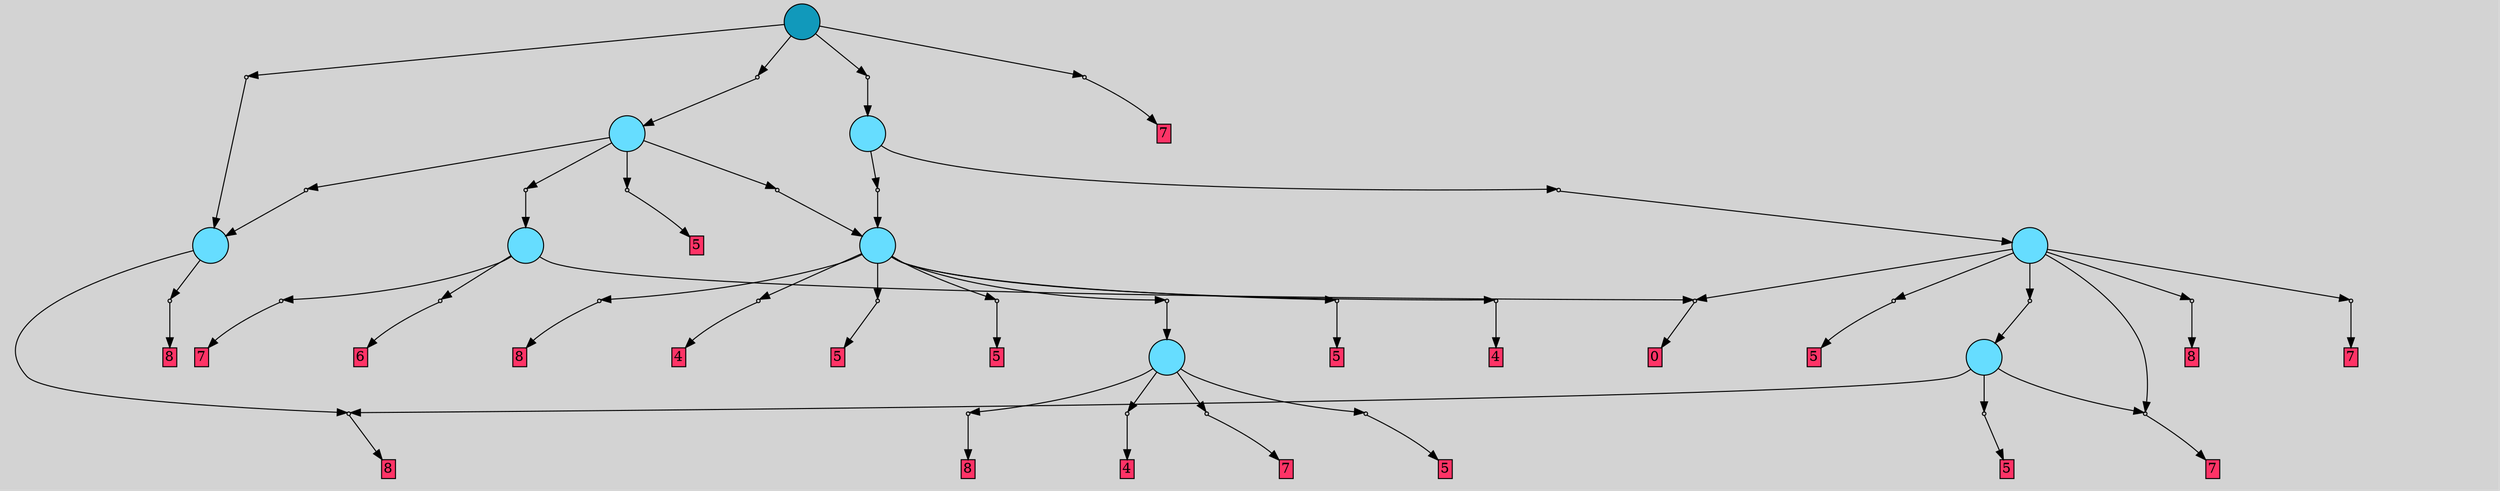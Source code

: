 // File exported with GEGELATI v1.3.1
// On the 2024-04-12 16:13:45
// With the File::TPGGraphDotExporter
digraph{
	graph[pad = "0.212, 0.055" bgcolor = lightgray]
	node[shape=circle style = filled label = ""]
		T0 [fillcolor="#66ddff"]
		T1 [fillcolor="#66ddff"]
		T2 [fillcolor="#66ddff"]
		T3 [fillcolor="#66ddff"]
		T4 [fillcolor="#66ddff"]
		T5 [fillcolor="#66ddff"]
		T6 [fillcolor="#66ddff"]
		T7 [fillcolor="#66ddff"]
		T8 [fillcolor="#1199bb"]
		P0 [fillcolor="#cccccc" shape=point] //
		I0 [shape=box style=invis label="4|0&2|5#2|7&#92;n"]
		P0 -> I0[style=invis]
		A0 [fillcolor="#ff3366" shape=box margin=0.03 width=0 height=0 label="8"]
		T0 -> P0 -> A0
		P1 [fillcolor="#cccccc" shape=point] //
		I1 [shape=box style=invis label="1|0&3|1#1|2&#92;n"]
		P1 -> I1[style=invis]
		A1 [fillcolor="#ff3366" shape=box margin=0.03 width=0 height=0 label="8"]
		T0 -> P1 -> A1
		P2 [fillcolor="#cccccc" shape=point] //
		I2 [shape=box style=invis label="1|0&3|2#1|2&#92;n"]
		P2 -> I2[style=invis]
		A2 [fillcolor="#ff3366" shape=box margin=0.03 width=0 height=0 label="5"]
		T1 -> P2 -> A2
		P3 [fillcolor="#cccccc" shape=point] //
		I3 [shape=box style=invis label="1|0&3|6#4|5&#92;n"]
		P3 -> I3[style=invis]
		A3 [fillcolor="#ff3366" shape=box margin=0.03 width=0 height=0 label="7"]
		T1 -> P3 -> A3
		T1 -> P1
		P4 [fillcolor="#cccccc" shape=point] //
		I4 [shape=box style=invis label="0|0&0|4#3|4&#92;n"]
		P4 -> I4[style=invis]
		A4 [fillcolor="#ff3366" shape=box margin=0.03 width=0 height=0 label="4"]
		T2 -> P4 -> A4
		P5 [fillcolor="#cccccc" shape=point] //
		I5 [shape=box style=invis label="4|0&2|1#2|2&#92;n"]
		P5 -> I5[style=invis]
		A5 [fillcolor="#ff3366" shape=box margin=0.03 width=0 height=0 label="7"]
		T2 -> P5 -> A5
		P6 [fillcolor="#cccccc" shape=point] //
		I6 [shape=box style=invis label="1|0&3|2#1|2&#92;n"]
		P6 -> I6[style=invis]
		A6 [fillcolor="#ff3366" shape=box margin=0.03 width=0 height=0 label="5"]
		T2 -> P6 -> A6
		P7 [fillcolor="#cccccc" shape=point] //
		I7 [shape=box style=invis label="1|0&3|1#1|2&#92;n"]
		P7 -> I7[style=invis]
		A7 [fillcolor="#ff3366" shape=box margin=0.03 width=0 height=0 label="8"]
		T2 -> P7 -> A7
		P8 [fillcolor="#cccccc" shape=point] //
		I8 [shape=box style=invis label="0|0&2|2#3|4&#92;n"]
		P8 -> I8[style=invis]
		A8 [fillcolor="#ff3366" shape=box margin=0.03 width=0 height=0 label="0"]
		T3 -> P8 -> A8
		P9 [fillcolor="#cccccc" shape=point] //
		I9 [shape=box style=invis label="3|0&4|4#3|0&#92;n"]
		P9 -> I9[style=invis]
		A9 [fillcolor="#ff3366" shape=box margin=0.03 width=0 height=0 label="6"]
		T3 -> P9 -> A9
		P10 [fillcolor="#cccccc" shape=point] //
		I10 [shape=box style=invis label="1|0&3|6#4|5&#92;n"]
		P10 -> I10[style=invis]
		A10 [fillcolor="#ff3366" shape=box margin=0.03 width=0 height=0 label="7"]
		T3 -> P10 -> A10
		T4 -> P3
		P11 [fillcolor="#cccccc" shape=point] //
		I11 [shape=box style=invis label="2|0&3|1#2|2&#92;n"]
		P11 -> I11[style=invis]
		A11 [fillcolor="#ff3366" shape=box margin=0.03 width=0 height=0 label="8"]
		T4 -> P11 -> A11
		T4 -> P8
		P12 [fillcolor="#cccccc" shape=point] //
		I12 [shape=box style=invis label="1|0&0|6#4|5&#92;n"]
		P12 -> I12[style=invis]
		A12 [fillcolor="#ff3366" shape=box margin=0.03 width=0 height=0 label="7"]
		T4 -> P12 -> A12
		P13 [fillcolor="#cccccc" shape=point] //
		I13 [shape=box style=invis label="6|0&3|0#4|7&#92;n"]
		P13 -> I13[style=invis]
		T4 -> P13 -> T1
		P14 [fillcolor="#cccccc" shape=point] //
		I14 [shape=box style=invis label="4|0&2|5#2|7&#92;n"]
		P14 -> I14[style=invis]
		A13 [fillcolor="#ff3366" shape=box margin=0.03 width=0 height=0 label="5"]
		T4 -> P14 -> A13
		P15 [fillcolor="#cccccc" shape=point] //
		I15 [shape=box style=invis label="7|1&3|0#3|3&#92;n4|0&2|3#0|1&#92;n"]
		P15 -> I15[style=invis]
		A14 [fillcolor="#ff3366" shape=box margin=0.03 width=0 height=0 label="5"]
		T5 -> P15 -> A14
		P16 [fillcolor="#cccccc" shape=point] //
		I16 [shape=box style=invis label="1|0&3|3#2|2&#92;n"]
		P16 -> I16[style=invis]
		A15 [fillcolor="#ff3366" shape=box margin=0.03 width=0 height=0 label="4"]
		T5 -> P16 -> A15
		P17 [fillcolor="#cccccc" shape=point] //
		I17 [shape=box style=invis label="6|0&3|7#4|7&#92;n"]
		P17 -> I17[style=invis]
		A16 [fillcolor="#ff3366" shape=box margin=0.03 width=0 height=0 label="8"]
		T5 -> P17 -> A16
		P18 [fillcolor="#cccccc" shape=point] //
		I18 [shape=box style=invis label="0|0&2|2#3|3&#92;n"]
		P18 -> I18[style=invis]
		T5 -> P18 -> T2
		P19 [fillcolor="#cccccc" shape=point] //
		I19 [shape=box style=invis label="1|0&3|6#4|5&#92;n"]
		P19 -> I19[style=invis]
		A17 [fillcolor="#ff3366" shape=box margin=0.03 width=0 height=0 label="4"]
		T5 -> P19 -> A17
		P20 [fillcolor="#cccccc" shape=point] //
		I20 [shape=box style=invis label="0|0&3|5#1|1&#92;n"]
		P20 -> I20[style=invis]
		A18 [fillcolor="#ff3366" shape=box margin=0.03 width=0 height=0 label="5"]
		T5 -> P20 -> A18
		P21 [fillcolor="#cccccc" shape=point] //
		I21 [shape=box style=invis label="1|0&3|2#1|4&#92;n"]
		P21 -> I21[style=invis]
		A19 [fillcolor="#ff3366" shape=box margin=0.03 width=0 height=0 label="5"]
		T5 -> P21 -> A19
		P22 [fillcolor="#cccccc" shape=point] //
		I22 [shape=box style=invis label="6|0&4|3#0|7&#92;n"]
		P22 -> I22[style=invis]
		T6 -> P22 -> T4
		P23 [fillcolor="#cccccc" shape=point] //
		I23 [shape=box style=invis label="3|0&1|6#0|6&#92;n"]
		P23 -> I23[style=invis]
		T6 -> P23 -> T5
		P24 [fillcolor="#cccccc" shape=point] //
		I24 [shape=box style=invis label="6|0&4|3#0|2&#92;n"]
		P24 -> I24[style=invis]
		T7 -> P24 -> T3
		P25 [fillcolor="#cccccc" shape=point] //
		I25 [shape=box style=invis label="3|0&3|5#0|0&#92;n"]
		P25 -> I25[style=invis]
		A20 [fillcolor="#ff3366" shape=box margin=0.03 width=0 height=0 label="5"]
		T7 -> P25 -> A20
		P26 [fillcolor="#cccccc" shape=point] //
		I26 [shape=box style=invis label="3|0&1|6#0|5&#92;n"]
		P26 -> I26[style=invis]
		T7 -> P26 -> T5
		P27 [fillcolor="#cccccc" shape=point] //
		I27 [shape=box style=invis label="3|0&3|1#0|5&#92;n"]
		P27 -> I27[style=invis]
		T7 -> P27 -> T0
		P28 [fillcolor="#cccccc" shape=point] //
		I28 [shape=box style=invis label="6|0&1|5#1|4&#92;n"]
		P28 -> I28[style=invis]
		T8 -> P28 -> T0
		P29 [fillcolor="#cccccc" shape=point] //
		I29 [shape=box style=invis label="6|3&4|6#0|4&#92;n1|0&0|3#4|7&#92;n"]
		P29 -> I29[style=invis]
		T8 -> P29 -> T7
		P30 [fillcolor="#cccccc" shape=point] //
		I30 [shape=box style=invis label="6|0&2|5#4|4&#92;n"]
		P30 -> I30[style=invis]
		A21 [fillcolor="#ff3366" shape=box margin=0.03 width=0 height=0 label="7"]
		T8 -> P30 -> A21
		P31 [fillcolor="#cccccc" shape=point] //
		I31 [shape=box style=invis label="3|0&1|4#0|5&#92;n"]
		P31 -> I31[style=invis]
		T8 -> P31 -> T6
		{ rank= same T8 }
}
